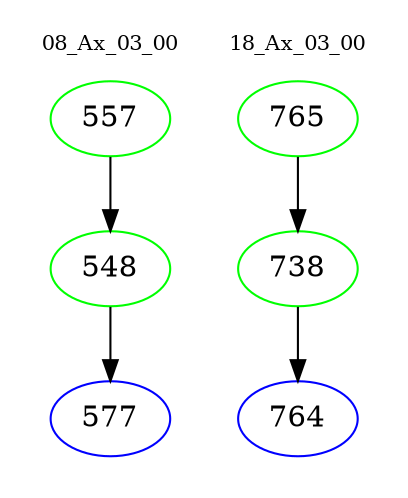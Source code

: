 digraph{
subgraph cluster_0 {
color = white
label = "08_Ax_03_00";
fontsize=10;
T0_557 [label="557", color="green"]
T0_557 -> T0_548 [color="black"]
T0_548 [label="548", color="green"]
T0_548 -> T0_577 [color="black"]
T0_577 [label="577", color="blue"]
}
subgraph cluster_1 {
color = white
label = "18_Ax_03_00";
fontsize=10;
T1_765 [label="765", color="green"]
T1_765 -> T1_738 [color="black"]
T1_738 [label="738", color="green"]
T1_738 -> T1_764 [color="black"]
T1_764 [label="764", color="blue"]
}
}
